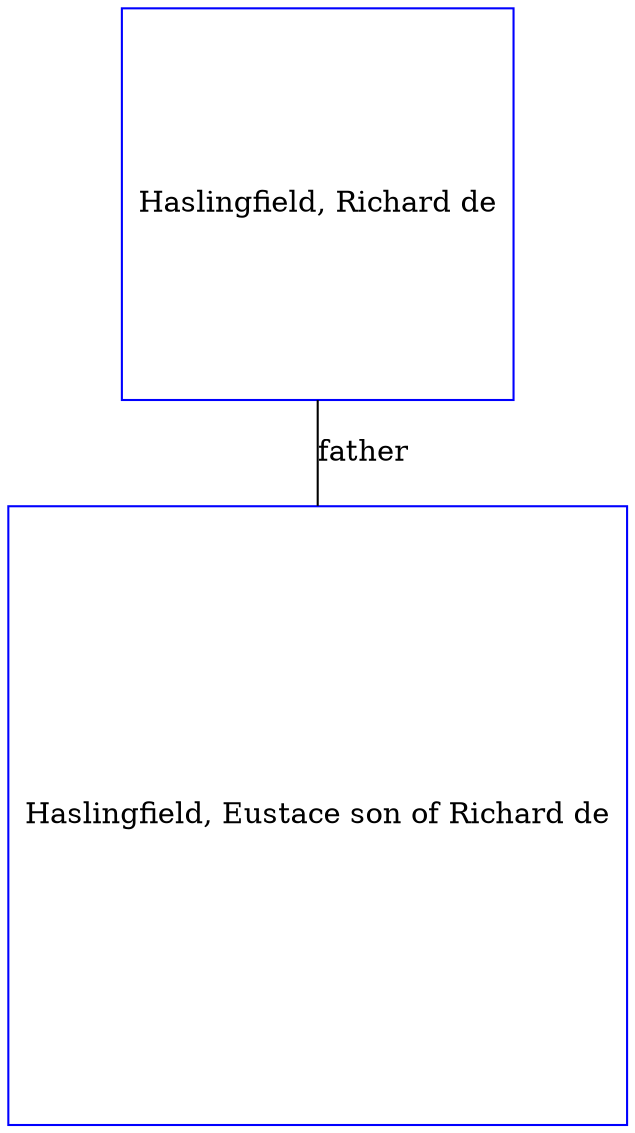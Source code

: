 digraph D {
    edge [dir=none];    node [shape=box];    "009097"   [label="Haslingfield, Eustace son of Richard de", shape=box, regular=1, color="blue"] ;
"009098"   [label="Haslingfield, Richard de", shape=box, regular=1, color="blue"] ;
009098->009097 [label="father",arrowsize=0.0]; 
}